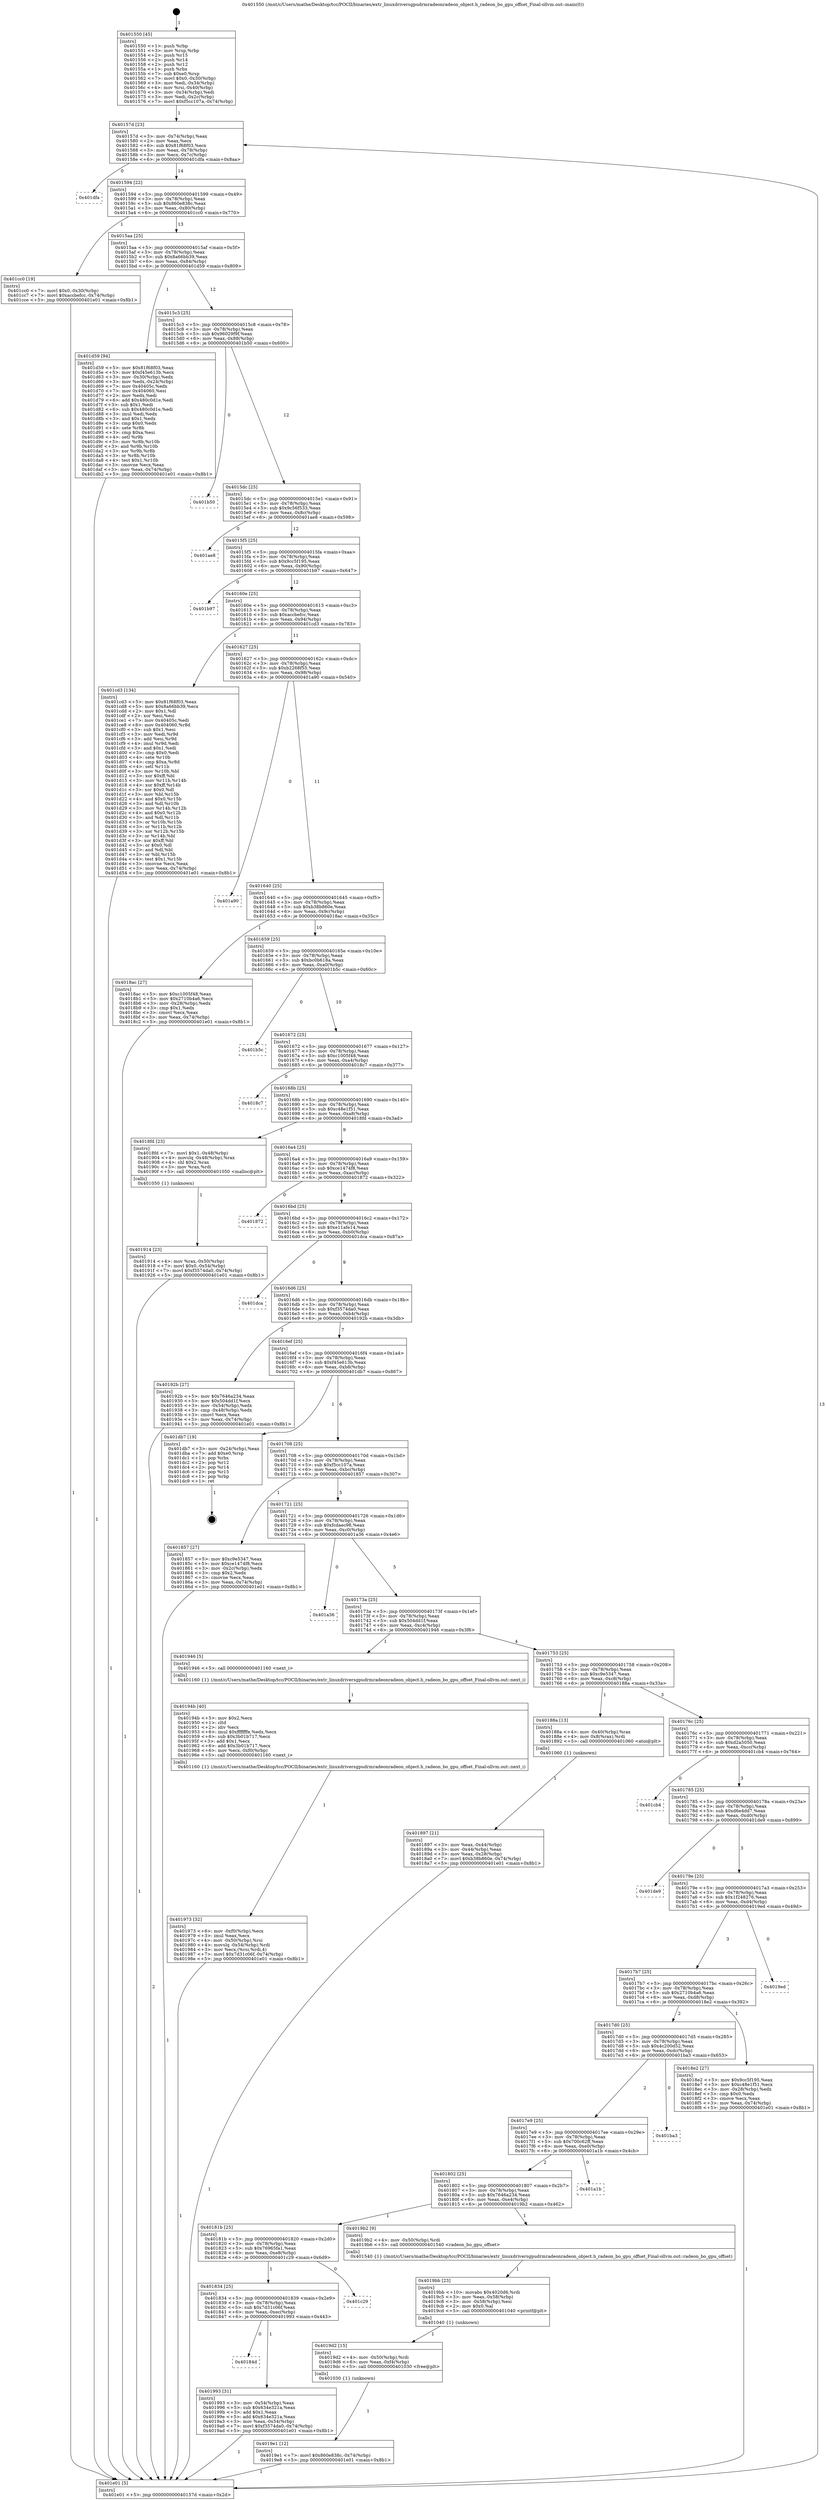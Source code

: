 digraph "0x401550" {
  label = "0x401550 (/mnt/c/Users/mathe/Desktop/tcc/POCII/binaries/extr_linuxdriversgpudrmradeonradeon_object.h_radeon_bo_gpu_offset_Final-ollvm.out::main(0))"
  labelloc = "t"
  node[shape=record]

  Entry [label="",width=0.3,height=0.3,shape=circle,fillcolor=black,style=filled]
  "0x40157d" [label="{
     0x40157d [23]\l
     | [instrs]\l
     &nbsp;&nbsp;0x40157d \<+3\>: mov -0x74(%rbp),%eax\l
     &nbsp;&nbsp;0x401580 \<+2\>: mov %eax,%ecx\l
     &nbsp;&nbsp;0x401582 \<+6\>: sub $0x81f68f03,%ecx\l
     &nbsp;&nbsp;0x401588 \<+3\>: mov %eax,-0x78(%rbp)\l
     &nbsp;&nbsp;0x40158b \<+3\>: mov %ecx,-0x7c(%rbp)\l
     &nbsp;&nbsp;0x40158e \<+6\>: je 0000000000401dfa \<main+0x8aa\>\l
  }"]
  "0x401dfa" [label="{
     0x401dfa\l
  }", style=dashed]
  "0x401594" [label="{
     0x401594 [22]\l
     | [instrs]\l
     &nbsp;&nbsp;0x401594 \<+5\>: jmp 0000000000401599 \<main+0x49\>\l
     &nbsp;&nbsp;0x401599 \<+3\>: mov -0x78(%rbp),%eax\l
     &nbsp;&nbsp;0x40159c \<+5\>: sub $0x860e838c,%eax\l
     &nbsp;&nbsp;0x4015a1 \<+3\>: mov %eax,-0x80(%rbp)\l
     &nbsp;&nbsp;0x4015a4 \<+6\>: je 0000000000401cc0 \<main+0x770\>\l
  }"]
  Exit [label="",width=0.3,height=0.3,shape=circle,fillcolor=black,style=filled,peripheries=2]
  "0x401cc0" [label="{
     0x401cc0 [19]\l
     | [instrs]\l
     &nbsp;&nbsp;0x401cc0 \<+7\>: movl $0x0,-0x30(%rbp)\l
     &nbsp;&nbsp;0x401cc7 \<+7\>: movl $0xaccbefcc,-0x74(%rbp)\l
     &nbsp;&nbsp;0x401cce \<+5\>: jmp 0000000000401e01 \<main+0x8b1\>\l
  }"]
  "0x4015aa" [label="{
     0x4015aa [25]\l
     | [instrs]\l
     &nbsp;&nbsp;0x4015aa \<+5\>: jmp 00000000004015af \<main+0x5f\>\l
     &nbsp;&nbsp;0x4015af \<+3\>: mov -0x78(%rbp),%eax\l
     &nbsp;&nbsp;0x4015b2 \<+5\>: sub $0x8a66bb39,%eax\l
     &nbsp;&nbsp;0x4015b7 \<+6\>: mov %eax,-0x84(%rbp)\l
     &nbsp;&nbsp;0x4015bd \<+6\>: je 0000000000401d59 \<main+0x809\>\l
  }"]
  "0x4019e1" [label="{
     0x4019e1 [12]\l
     | [instrs]\l
     &nbsp;&nbsp;0x4019e1 \<+7\>: movl $0x860e838c,-0x74(%rbp)\l
     &nbsp;&nbsp;0x4019e8 \<+5\>: jmp 0000000000401e01 \<main+0x8b1\>\l
  }"]
  "0x401d59" [label="{
     0x401d59 [94]\l
     | [instrs]\l
     &nbsp;&nbsp;0x401d59 \<+5\>: mov $0x81f68f03,%eax\l
     &nbsp;&nbsp;0x401d5e \<+5\>: mov $0xf45e613b,%ecx\l
     &nbsp;&nbsp;0x401d63 \<+3\>: mov -0x30(%rbp),%edx\l
     &nbsp;&nbsp;0x401d66 \<+3\>: mov %edx,-0x24(%rbp)\l
     &nbsp;&nbsp;0x401d69 \<+7\>: mov 0x40405c,%edx\l
     &nbsp;&nbsp;0x401d70 \<+7\>: mov 0x404060,%esi\l
     &nbsp;&nbsp;0x401d77 \<+2\>: mov %edx,%edi\l
     &nbsp;&nbsp;0x401d79 \<+6\>: add $0x480c0d1e,%edi\l
     &nbsp;&nbsp;0x401d7f \<+3\>: sub $0x1,%edi\l
     &nbsp;&nbsp;0x401d82 \<+6\>: sub $0x480c0d1e,%edi\l
     &nbsp;&nbsp;0x401d88 \<+3\>: imul %edi,%edx\l
     &nbsp;&nbsp;0x401d8b \<+3\>: and $0x1,%edx\l
     &nbsp;&nbsp;0x401d8e \<+3\>: cmp $0x0,%edx\l
     &nbsp;&nbsp;0x401d91 \<+4\>: sete %r8b\l
     &nbsp;&nbsp;0x401d95 \<+3\>: cmp $0xa,%esi\l
     &nbsp;&nbsp;0x401d98 \<+4\>: setl %r9b\l
     &nbsp;&nbsp;0x401d9c \<+3\>: mov %r8b,%r10b\l
     &nbsp;&nbsp;0x401d9f \<+3\>: and %r9b,%r10b\l
     &nbsp;&nbsp;0x401da2 \<+3\>: xor %r9b,%r8b\l
     &nbsp;&nbsp;0x401da5 \<+3\>: or %r8b,%r10b\l
     &nbsp;&nbsp;0x401da8 \<+4\>: test $0x1,%r10b\l
     &nbsp;&nbsp;0x401dac \<+3\>: cmovne %ecx,%eax\l
     &nbsp;&nbsp;0x401daf \<+3\>: mov %eax,-0x74(%rbp)\l
     &nbsp;&nbsp;0x401db2 \<+5\>: jmp 0000000000401e01 \<main+0x8b1\>\l
  }"]
  "0x4015c3" [label="{
     0x4015c3 [25]\l
     | [instrs]\l
     &nbsp;&nbsp;0x4015c3 \<+5\>: jmp 00000000004015c8 \<main+0x78\>\l
     &nbsp;&nbsp;0x4015c8 \<+3\>: mov -0x78(%rbp),%eax\l
     &nbsp;&nbsp;0x4015cb \<+5\>: sub $0x96029f9f,%eax\l
     &nbsp;&nbsp;0x4015d0 \<+6\>: mov %eax,-0x88(%rbp)\l
     &nbsp;&nbsp;0x4015d6 \<+6\>: je 0000000000401b50 \<main+0x600\>\l
  }"]
  "0x4019d2" [label="{
     0x4019d2 [15]\l
     | [instrs]\l
     &nbsp;&nbsp;0x4019d2 \<+4\>: mov -0x50(%rbp),%rdi\l
     &nbsp;&nbsp;0x4019d6 \<+6\>: mov %eax,-0xf4(%rbp)\l
     &nbsp;&nbsp;0x4019dc \<+5\>: call 0000000000401030 \<free@plt\>\l
     | [calls]\l
     &nbsp;&nbsp;0x401030 \{1\} (unknown)\l
  }"]
  "0x401b50" [label="{
     0x401b50\l
  }", style=dashed]
  "0x4015dc" [label="{
     0x4015dc [25]\l
     | [instrs]\l
     &nbsp;&nbsp;0x4015dc \<+5\>: jmp 00000000004015e1 \<main+0x91\>\l
     &nbsp;&nbsp;0x4015e1 \<+3\>: mov -0x78(%rbp),%eax\l
     &nbsp;&nbsp;0x4015e4 \<+5\>: sub $0x9c56f533,%eax\l
     &nbsp;&nbsp;0x4015e9 \<+6\>: mov %eax,-0x8c(%rbp)\l
     &nbsp;&nbsp;0x4015ef \<+6\>: je 0000000000401ae8 \<main+0x598\>\l
  }"]
  "0x4019bb" [label="{
     0x4019bb [23]\l
     | [instrs]\l
     &nbsp;&nbsp;0x4019bb \<+10\>: movabs $0x4020d6,%rdi\l
     &nbsp;&nbsp;0x4019c5 \<+3\>: mov %eax,-0x58(%rbp)\l
     &nbsp;&nbsp;0x4019c8 \<+3\>: mov -0x58(%rbp),%esi\l
     &nbsp;&nbsp;0x4019cb \<+2\>: mov $0x0,%al\l
     &nbsp;&nbsp;0x4019cd \<+5\>: call 0000000000401040 \<printf@plt\>\l
     | [calls]\l
     &nbsp;&nbsp;0x401040 \{1\} (unknown)\l
  }"]
  "0x401ae8" [label="{
     0x401ae8\l
  }", style=dashed]
  "0x4015f5" [label="{
     0x4015f5 [25]\l
     | [instrs]\l
     &nbsp;&nbsp;0x4015f5 \<+5\>: jmp 00000000004015fa \<main+0xaa\>\l
     &nbsp;&nbsp;0x4015fa \<+3\>: mov -0x78(%rbp),%eax\l
     &nbsp;&nbsp;0x4015fd \<+5\>: sub $0x9cc5f195,%eax\l
     &nbsp;&nbsp;0x401602 \<+6\>: mov %eax,-0x90(%rbp)\l
     &nbsp;&nbsp;0x401608 \<+6\>: je 0000000000401b97 \<main+0x647\>\l
  }"]
  "0x40184d" [label="{
     0x40184d\l
  }", style=dashed]
  "0x401b97" [label="{
     0x401b97\l
  }", style=dashed]
  "0x40160e" [label="{
     0x40160e [25]\l
     | [instrs]\l
     &nbsp;&nbsp;0x40160e \<+5\>: jmp 0000000000401613 \<main+0xc3\>\l
     &nbsp;&nbsp;0x401613 \<+3\>: mov -0x78(%rbp),%eax\l
     &nbsp;&nbsp;0x401616 \<+5\>: sub $0xaccbefcc,%eax\l
     &nbsp;&nbsp;0x40161b \<+6\>: mov %eax,-0x94(%rbp)\l
     &nbsp;&nbsp;0x401621 \<+6\>: je 0000000000401cd3 \<main+0x783\>\l
  }"]
  "0x401993" [label="{
     0x401993 [31]\l
     | [instrs]\l
     &nbsp;&nbsp;0x401993 \<+3\>: mov -0x54(%rbp),%eax\l
     &nbsp;&nbsp;0x401996 \<+5\>: sub $0x634e321a,%eax\l
     &nbsp;&nbsp;0x40199b \<+3\>: add $0x1,%eax\l
     &nbsp;&nbsp;0x40199e \<+5\>: add $0x634e321a,%eax\l
     &nbsp;&nbsp;0x4019a3 \<+3\>: mov %eax,-0x54(%rbp)\l
     &nbsp;&nbsp;0x4019a6 \<+7\>: movl $0xf3574da0,-0x74(%rbp)\l
     &nbsp;&nbsp;0x4019ad \<+5\>: jmp 0000000000401e01 \<main+0x8b1\>\l
  }"]
  "0x401cd3" [label="{
     0x401cd3 [134]\l
     | [instrs]\l
     &nbsp;&nbsp;0x401cd3 \<+5\>: mov $0x81f68f03,%eax\l
     &nbsp;&nbsp;0x401cd8 \<+5\>: mov $0x8a66bb39,%ecx\l
     &nbsp;&nbsp;0x401cdd \<+2\>: mov $0x1,%dl\l
     &nbsp;&nbsp;0x401cdf \<+2\>: xor %esi,%esi\l
     &nbsp;&nbsp;0x401ce1 \<+7\>: mov 0x40405c,%edi\l
     &nbsp;&nbsp;0x401ce8 \<+8\>: mov 0x404060,%r8d\l
     &nbsp;&nbsp;0x401cf0 \<+3\>: sub $0x1,%esi\l
     &nbsp;&nbsp;0x401cf3 \<+3\>: mov %edi,%r9d\l
     &nbsp;&nbsp;0x401cf6 \<+3\>: add %esi,%r9d\l
     &nbsp;&nbsp;0x401cf9 \<+4\>: imul %r9d,%edi\l
     &nbsp;&nbsp;0x401cfd \<+3\>: and $0x1,%edi\l
     &nbsp;&nbsp;0x401d00 \<+3\>: cmp $0x0,%edi\l
     &nbsp;&nbsp;0x401d03 \<+4\>: sete %r10b\l
     &nbsp;&nbsp;0x401d07 \<+4\>: cmp $0xa,%r8d\l
     &nbsp;&nbsp;0x401d0b \<+4\>: setl %r11b\l
     &nbsp;&nbsp;0x401d0f \<+3\>: mov %r10b,%bl\l
     &nbsp;&nbsp;0x401d12 \<+3\>: xor $0xff,%bl\l
     &nbsp;&nbsp;0x401d15 \<+3\>: mov %r11b,%r14b\l
     &nbsp;&nbsp;0x401d18 \<+4\>: xor $0xff,%r14b\l
     &nbsp;&nbsp;0x401d1c \<+3\>: xor $0x0,%dl\l
     &nbsp;&nbsp;0x401d1f \<+3\>: mov %bl,%r15b\l
     &nbsp;&nbsp;0x401d22 \<+4\>: and $0x0,%r15b\l
     &nbsp;&nbsp;0x401d26 \<+3\>: and %dl,%r10b\l
     &nbsp;&nbsp;0x401d29 \<+3\>: mov %r14b,%r12b\l
     &nbsp;&nbsp;0x401d2c \<+4\>: and $0x0,%r12b\l
     &nbsp;&nbsp;0x401d30 \<+3\>: and %dl,%r11b\l
     &nbsp;&nbsp;0x401d33 \<+3\>: or %r10b,%r15b\l
     &nbsp;&nbsp;0x401d36 \<+3\>: or %r11b,%r12b\l
     &nbsp;&nbsp;0x401d39 \<+3\>: xor %r12b,%r15b\l
     &nbsp;&nbsp;0x401d3c \<+3\>: or %r14b,%bl\l
     &nbsp;&nbsp;0x401d3f \<+3\>: xor $0xff,%bl\l
     &nbsp;&nbsp;0x401d42 \<+3\>: or $0x0,%dl\l
     &nbsp;&nbsp;0x401d45 \<+2\>: and %dl,%bl\l
     &nbsp;&nbsp;0x401d47 \<+3\>: or %bl,%r15b\l
     &nbsp;&nbsp;0x401d4a \<+4\>: test $0x1,%r15b\l
     &nbsp;&nbsp;0x401d4e \<+3\>: cmovne %ecx,%eax\l
     &nbsp;&nbsp;0x401d51 \<+3\>: mov %eax,-0x74(%rbp)\l
     &nbsp;&nbsp;0x401d54 \<+5\>: jmp 0000000000401e01 \<main+0x8b1\>\l
  }"]
  "0x401627" [label="{
     0x401627 [25]\l
     | [instrs]\l
     &nbsp;&nbsp;0x401627 \<+5\>: jmp 000000000040162c \<main+0xdc\>\l
     &nbsp;&nbsp;0x40162c \<+3\>: mov -0x78(%rbp),%eax\l
     &nbsp;&nbsp;0x40162f \<+5\>: sub $0xb2268f55,%eax\l
     &nbsp;&nbsp;0x401634 \<+6\>: mov %eax,-0x98(%rbp)\l
     &nbsp;&nbsp;0x40163a \<+6\>: je 0000000000401a90 \<main+0x540\>\l
  }"]
  "0x401834" [label="{
     0x401834 [25]\l
     | [instrs]\l
     &nbsp;&nbsp;0x401834 \<+5\>: jmp 0000000000401839 \<main+0x2e9\>\l
     &nbsp;&nbsp;0x401839 \<+3\>: mov -0x78(%rbp),%eax\l
     &nbsp;&nbsp;0x40183c \<+5\>: sub $0x7d31c06f,%eax\l
     &nbsp;&nbsp;0x401841 \<+6\>: mov %eax,-0xec(%rbp)\l
     &nbsp;&nbsp;0x401847 \<+6\>: je 0000000000401993 \<main+0x443\>\l
  }"]
  "0x401a90" [label="{
     0x401a90\l
  }", style=dashed]
  "0x401640" [label="{
     0x401640 [25]\l
     | [instrs]\l
     &nbsp;&nbsp;0x401640 \<+5\>: jmp 0000000000401645 \<main+0xf5\>\l
     &nbsp;&nbsp;0x401645 \<+3\>: mov -0x78(%rbp),%eax\l
     &nbsp;&nbsp;0x401648 \<+5\>: sub $0xb38b860e,%eax\l
     &nbsp;&nbsp;0x40164d \<+6\>: mov %eax,-0x9c(%rbp)\l
     &nbsp;&nbsp;0x401653 \<+6\>: je 00000000004018ac \<main+0x35c\>\l
  }"]
  "0x401c29" [label="{
     0x401c29\l
  }", style=dashed]
  "0x4018ac" [label="{
     0x4018ac [27]\l
     | [instrs]\l
     &nbsp;&nbsp;0x4018ac \<+5\>: mov $0xc1005f48,%eax\l
     &nbsp;&nbsp;0x4018b1 \<+5\>: mov $0x2710b4a6,%ecx\l
     &nbsp;&nbsp;0x4018b6 \<+3\>: mov -0x28(%rbp),%edx\l
     &nbsp;&nbsp;0x4018b9 \<+3\>: cmp $0x1,%edx\l
     &nbsp;&nbsp;0x4018bc \<+3\>: cmovl %ecx,%eax\l
     &nbsp;&nbsp;0x4018bf \<+3\>: mov %eax,-0x74(%rbp)\l
     &nbsp;&nbsp;0x4018c2 \<+5\>: jmp 0000000000401e01 \<main+0x8b1\>\l
  }"]
  "0x401659" [label="{
     0x401659 [25]\l
     | [instrs]\l
     &nbsp;&nbsp;0x401659 \<+5\>: jmp 000000000040165e \<main+0x10e\>\l
     &nbsp;&nbsp;0x40165e \<+3\>: mov -0x78(%rbp),%eax\l
     &nbsp;&nbsp;0x401661 \<+5\>: sub $0xbc0b618a,%eax\l
     &nbsp;&nbsp;0x401666 \<+6\>: mov %eax,-0xa0(%rbp)\l
     &nbsp;&nbsp;0x40166c \<+6\>: je 0000000000401b5c \<main+0x60c\>\l
  }"]
  "0x40181b" [label="{
     0x40181b [25]\l
     | [instrs]\l
     &nbsp;&nbsp;0x40181b \<+5\>: jmp 0000000000401820 \<main+0x2d0\>\l
     &nbsp;&nbsp;0x401820 \<+3\>: mov -0x78(%rbp),%eax\l
     &nbsp;&nbsp;0x401823 \<+5\>: sub $0x76965fa1,%eax\l
     &nbsp;&nbsp;0x401828 \<+6\>: mov %eax,-0xe8(%rbp)\l
     &nbsp;&nbsp;0x40182e \<+6\>: je 0000000000401c29 \<main+0x6d9\>\l
  }"]
  "0x401b5c" [label="{
     0x401b5c\l
  }", style=dashed]
  "0x401672" [label="{
     0x401672 [25]\l
     | [instrs]\l
     &nbsp;&nbsp;0x401672 \<+5\>: jmp 0000000000401677 \<main+0x127\>\l
     &nbsp;&nbsp;0x401677 \<+3\>: mov -0x78(%rbp),%eax\l
     &nbsp;&nbsp;0x40167a \<+5\>: sub $0xc1005f48,%eax\l
     &nbsp;&nbsp;0x40167f \<+6\>: mov %eax,-0xa4(%rbp)\l
     &nbsp;&nbsp;0x401685 \<+6\>: je 00000000004018c7 \<main+0x377\>\l
  }"]
  "0x4019b2" [label="{
     0x4019b2 [9]\l
     | [instrs]\l
     &nbsp;&nbsp;0x4019b2 \<+4\>: mov -0x50(%rbp),%rdi\l
     &nbsp;&nbsp;0x4019b6 \<+5\>: call 0000000000401540 \<radeon_bo_gpu_offset\>\l
     | [calls]\l
     &nbsp;&nbsp;0x401540 \{1\} (/mnt/c/Users/mathe/Desktop/tcc/POCII/binaries/extr_linuxdriversgpudrmradeonradeon_object.h_radeon_bo_gpu_offset_Final-ollvm.out::radeon_bo_gpu_offset)\l
  }"]
  "0x4018c7" [label="{
     0x4018c7\l
  }", style=dashed]
  "0x40168b" [label="{
     0x40168b [25]\l
     | [instrs]\l
     &nbsp;&nbsp;0x40168b \<+5\>: jmp 0000000000401690 \<main+0x140\>\l
     &nbsp;&nbsp;0x401690 \<+3\>: mov -0x78(%rbp),%eax\l
     &nbsp;&nbsp;0x401693 \<+5\>: sub $0xc48e1f51,%eax\l
     &nbsp;&nbsp;0x401698 \<+6\>: mov %eax,-0xa8(%rbp)\l
     &nbsp;&nbsp;0x40169e \<+6\>: je 00000000004018fd \<main+0x3ad\>\l
  }"]
  "0x401802" [label="{
     0x401802 [25]\l
     | [instrs]\l
     &nbsp;&nbsp;0x401802 \<+5\>: jmp 0000000000401807 \<main+0x2b7\>\l
     &nbsp;&nbsp;0x401807 \<+3\>: mov -0x78(%rbp),%eax\l
     &nbsp;&nbsp;0x40180a \<+5\>: sub $0x7646a234,%eax\l
     &nbsp;&nbsp;0x40180f \<+6\>: mov %eax,-0xe4(%rbp)\l
     &nbsp;&nbsp;0x401815 \<+6\>: je 00000000004019b2 \<main+0x462\>\l
  }"]
  "0x4018fd" [label="{
     0x4018fd [23]\l
     | [instrs]\l
     &nbsp;&nbsp;0x4018fd \<+7\>: movl $0x1,-0x48(%rbp)\l
     &nbsp;&nbsp;0x401904 \<+4\>: movslq -0x48(%rbp),%rax\l
     &nbsp;&nbsp;0x401908 \<+4\>: shl $0x2,%rax\l
     &nbsp;&nbsp;0x40190c \<+3\>: mov %rax,%rdi\l
     &nbsp;&nbsp;0x40190f \<+5\>: call 0000000000401050 \<malloc@plt\>\l
     | [calls]\l
     &nbsp;&nbsp;0x401050 \{1\} (unknown)\l
  }"]
  "0x4016a4" [label="{
     0x4016a4 [25]\l
     | [instrs]\l
     &nbsp;&nbsp;0x4016a4 \<+5\>: jmp 00000000004016a9 \<main+0x159\>\l
     &nbsp;&nbsp;0x4016a9 \<+3\>: mov -0x78(%rbp),%eax\l
     &nbsp;&nbsp;0x4016ac \<+5\>: sub $0xce1474f8,%eax\l
     &nbsp;&nbsp;0x4016b1 \<+6\>: mov %eax,-0xac(%rbp)\l
     &nbsp;&nbsp;0x4016b7 \<+6\>: je 0000000000401872 \<main+0x322\>\l
  }"]
  "0x401a1b" [label="{
     0x401a1b\l
  }", style=dashed]
  "0x401872" [label="{
     0x401872\l
  }", style=dashed]
  "0x4016bd" [label="{
     0x4016bd [25]\l
     | [instrs]\l
     &nbsp;&nbsp;0x4016bd \<+5\>: jmp 00000000004016c2 \<main+0x172\>\l
     &nbsp;&nbsp;0x4016c2 \<+3\>: mov -0x78(%rbp),%eax\l
     &nbsp;&nbsp;0x4016c5 \<+5\>: sub $0xe11afe14,%eax\l
     &nbsp;&nbsp;0x4016ca \<+6\>: mov %eax,-0xb0(%rbp)\l
     &nbsp;&nbsp;0x4016d0 \<+6\>: je 0000000000401dca \<main+0x87a\>\l
  }"]
  "0x4017e9" [label="{
     0x4017e9 [25]\l
     | [instrs]\l
     &nbsp;&nbsp;0x4017e9 \<+5\>: jmp 00000000004017ee \<main+0x29e\>\l
     &nbsp;&nbsp;0x4017ee \<+3\>: mov -0x78(%rbp),%eax\l
     &nbsp;&nbsp;0x4017f1 \<+5\>: sub $0x700c62ff,%eax\l
     &nbsp;&nbsp;0x4017f6 \<+6\>: mov %eax,-0xe0(%rbp)\l
     &nbsp;&nbsp;0x4017fc \<+6\>: je 0000000000401a1b \<main+0x4cb\>\l
  }"]
  "0x401dca" [label="{
     0x401dca\l
  }", style=dashed]
  "0x4016d6" [label="{
     0x4016d6 [25]\l
     | [instrs]\l
     &nbsp;&nbsp;0x4016d6 \<+5\>: jmp 00000000004016db \<main+0x18b\>\l
     &nbsp;&nbsp;0x4016db \<+3\>: mov -0x78(%rbp),%eax\l
     &nbsp;&nbsp;0x4016de \<+5\>: sub $0xf3574da0,%eax\l
     &nbsp;&nbsp;0x4016e3 \<+6\>: mov %eax,-0xb4(%rbp)\l
     &nbsp;&nbsp;0x4016e9 \<+6\>: je 000000000040192b \<main+0x3db\>\l
  }"]
  "0x401ba3" [label="{
     0x401ba3\l
  }", style=dashed]
  "0x40192b" [label="{
     0x40192b [27]\l
     | [instrs]\l
     &nbsp;&nbsp;0x40192b \<+5\>: mov $0x7646a234,%eax\l
     &nbsp;&nbsp;0x401930 \<+5\>: mov $0x504dd1f,%ecx\l
     &nbsp;&nbsp;0x401935 \<+3\>: mov -0x54(%rbp),%edx\l
     &nbsp;&nbsp;0x401938 \<+3\>: cmp -0x48(%rbp),%edx\l
     &nbsp;&nbsp;0x40193b \<+3\>: cmovl %ecx,%eax\l
     &nbsp;&nbsp;0x40193e \<+3\>: mov %eax,-0x74(%rbp)\l
     &nbsp;&nbsp;0x401941 \<+5\>: jmp 0000000000401e01 \<main+0x8b1\>\l
  }"]
  "0x4016ef" [label="{
     0x4016ef [25]\l
     | [instrs]\l
     &nbsp;&nbsp;0x4016ef \<+5\>: jmp 00000000004016f4 \<main+0x1a4\>\l
     &nbsp;&nbsp;0x4016f4 \<+3\>: mov -0x78(%rbp),%eax\l
     &nbsp;&nbsp;0x4016f7 \<+5\>: sub $0xf45e613b,%eax\l
     &nbsp;&nbsp;0x4016fc \<+6\>: mov %eax,-0xb8(%rbp)\l
     &nbsp;&nbsp;0x401702 \<+6\>: je 0000000000401db7 \<main+0x867\>\l
  }"]
  "0x401973" [label="{
     0x401973 [32]\l
     | [instrs]\l
     &nbsp;&nbsp;0x401973 \<+6\>: mov -0xf0(%rbp),%ecx\l
     &nbsp;&nbsp;0x401979 \<+3\>: imul %eax,%ecx\l
     &nbsp;&nbsp;0x40197c \<+4\>: mov -0x50(%rbp),%rsi\l
     &nbsp;&nbsp;0x401980 \<+4\>: movslq -0x54(%rbp),%rdi\l
     &nbsp;&nbsp;0x401984 \<+3\>: mov %ecx,(%rsi,%rdi,4)\l
     &nbsp;&nbsp;0x401987 \<+7\>: movl $0x7d31c06f,-0x74(%rbp)\l
     &nbsp;&nbsp;0x40198e \<+5\>: jmp 0000000000401e01 \<main+0x8b1\>\l
  }"]
  "0x401db7" [label="{
     0x401db7 [19]\l
     | [instrs]\l
     &nbsp;&nbsp;0x401db7 \<+3\>: mov -0x24(%rbp),%eax\l
     &nbsp;&nbsp;0x401dba \<+7\>: add $0xe0,%rsp\l
     &nbsp;&nbsp;0x401dc1 \<+1\>: pop %rbx\l
     &nbsp;&nbsp;0x401dc2 \<+2\>: pop %r12\l
     &nbsp;&nbsp;0x401dc4 \<+2\>: pop %r14\l
     &nbsp;&nbsp;0x401dc6 \<+2\>: pop %r15\l
     &nbsp;&nbsp;0x401dc8 \<+1\>: pop %rbp\l
     &nbsp;&nbsp;0x401dc9 \<+1\>: ret\l
  }"]
  "0x401708" [label="{
     0x401708 [25]\l
     | [instrs]\l
     &nbsp;&nbsp;0x401708 \<+5\>: jmp 000000000040170d \<main+0x1bd\>\l
     &nbsp;&nbsp;0x40170d \<+3\>: mov -0x78(%rbp),%eax\l
     &nbsp;&nbsp;0x401710 \<+5\>: sub $0xf5cc107a,%eax\l
     &nbsp;&nbsp;0x401715 \<+6\>: mov %eax,-0xbc(%rbp)\l
     &nbsp;&nbsp;0x40171b \<+6\>: je 0000000000401857 \<main+0x307\>\l
  }"]
  "0x40194b" [label="{
     0x40194b [40]\l
     | [instrs]\l
     &nbsp;&nbsp;0x40194b \<+5\>: mov $0x2,%ecx\l
     &nbsp;&nbsp;0x401950 \<+1\>: cltd\l
     &nbsp;&nbsp;0x401951 \<+2\>: idiv %ecx\l
     &nbsp;&nbsp;0x401953 \<+6\>: imul $0xfffffffe,%edx,%ecx\l
     &nbsp;&nbsp;0x401959 \<+6\>: sub $0x3b01b717,%ecx\l
     &nbsp;&nbsp;0x40195f \<+3\>: add $0x1,%ecx\l
     &nbsp;&nbsp;0x401962 \<+6\>: add $0x3b01b717,%ecx\l
     &nbsp;&nbsp;0x401968 \<+6\>: mov %ecx,-0xf0(%rbp)\l
     &nbsp;&nbsp;0x40196e \<+5\>: call 0000000000401160 \<next_i\>\l
     | [calls]\l
     &nbsp;&nbsp;0x401160 \{1\} (/mnt/c/Users/mathe/Desktop/tcc/POCII/binaries/extr_linuxdriversgpudrmradeonradeon_object.h_radeon_bo_gpu_offset_Final-ollvm.out::next_i)\l
  }"]
  "0x401857" [label="{
     0x401857 [27]\l
     | [instrs]\l
     &nbsp;&nbsp;0x401857 \<+5\>: mov $0xc9e5347,%eax\l
     &nbsp;&nbsp;0x40185c \<+5\>: mov $0xce1474f8,%ecx\l
     &nbsp;&nbsp;0x401861 \<+3\>: mov -0x2c(%rbp),%edx\l
     &nbsp;&nbsp;0x401864 \<+3\>: cmp $0x2,%edx\l
     &nbsp;&nbsp;0x401867 \<+3\>: cmovne %ecx,%eax\l
     &nbsp;&nbsp;0x40186a \<+3\>: mov %eax,-0x74(%rbp)\l
     &nbsp;&nbsp;0x40186d \<+5\>: jmp 0000000000401e01 \<main+0x8b1\>\l
  }"]
  "0x401721" [label="{
     0x401721 [25]\l
     | [instrs]\l
     &nbsp;&nbsp;0x401721 \<+5\>: jmp 0000000000401726 \<main+0x1d6\>\l
     &nbsp;&nbsp;0x401726 \<+3\>: mov -0x78(%rbp),%eax\l
     &nbsp;&nbsp;0x401729 \<+5\>: sub $0xfcdaec98,%eax\l
     &nbsp;&nbsp;0x40172e \<+6\>: mov %eax,-0xc0(%rbp)\l
     &nbsp;&nbsp;0x401734 \<+6\>: je 0000000000401a36 \<main+0x4e6\>\l
  }"]
  "0x401e01" [label="{
     0x401e01 [5]\l
     | [instrs]\l
     &nbsp;&nbsp;0x401e01 \<+5\>: jmp 000000000040157d \<main+0x2d\>\l
  }"]
  "0x401550" [label="{
     0x401550 [45]\l
     | [instrs]\l
     &nbsp;&nbsp;0x401550 \<+1\>: push %rbp\l
     &nbsp;&nbsp;0x401551 \<+3\>: mov %rsp,%rbp\l
     &nbsp;&nbsp;0x401554 \<+2\>: push %r15\l
     &nbsp;&nbsp;0x401556 \<+2\>: push %r14\l
     &nbsp;&nbsp;0x401558 \<+2\>: push %r12\l
     &nbsp;&nbsp;0x40155a \<+1\>: push %rbx\l
     &nbsp;&nbsp;0x40155b \<+7\>: sub $0xe0,%rsp\l
     &nbsp;&nbsp;0x401562 \<+7\>: movl $0x0,-0x30(%rbp)\l
     &nbsp;&nbsp;0x401569 \<+3\>: mov %edi,-0x34(%rbp)\l
     &nbsp;&nbsp;0x40156c \<+4\>: mov %rsi,-0x40(%rbp)\l
     &nbsp;&nbsp;0x401570 \<+3\>: mov -0x34(%rbp),%edi\l
     &nbsp;&nbsp;0x401573 \<+3\>: mov %edi,-0x2c(%rbp)\l
     &nbsp;&nbsp;0x401576 \<+7\>: movl $0xf5cc107a,-0x74(%rbp)\l
  }"]
  "0x401914" [label="{
     0x401914 [23]\l
     | [instrs]\l
     &nbsp;&nbsp;0x401914 \<+4\>: mov %rax,-0x50(%rbp)\l
     &nbsp;&nbsp;0x401918 \<+7\>: movl $0x0,-0x54(%rbp)\l
     &nbsp;&nbsp;0x40191f \<+7\>: movl $0xf3574da0,-0x74(%rbp)\l
     &nbsp;&nbsp;0x401926 \<+5\>: jmp 0000000000401e01 \<main+0x8b1\>\l
  }"]
  "0x401a36" [label="{
     0x401a36\l
  }", style=dashed]
  "0x40173a" [label="{
     0x40173a [25]\l
     | [instrs]\l
     &nbsp;&nbsp;0x40173a \<+5\>: jmp 000000000040173f \<main+0x1ef\>\l
     &nbsp;&nbsp;0x40173f \<+3\>: mov -0x78(%rbp),%eax\l
     &nbsp;&nbsp;0x401742 \<+5\>: sub $0x504dd1f,%eax\l
     &nbsp;&nbsp;0x401747 \<+6\>: mov %eax,-0xc4(%rbp)\l
     &nbsp;&nbsp;0x40174d \<+6\>: je 0000000000401946 \<main+0x3f6\>\l
  }"]
  "0x4017d0" [label="{
     0x4017d0 [25]\l
     | [instrs]\l
     &nbsp;&nbsp;0x4017d0 \<+5\>: jmp 00000000004017d5 \<main+0x285\>\l
     &nbsp;&nbsp;0x4017d5 \<+3\>: mov -0x78(%rbp),%eax\l
     &nbsp;&nbsp;0x4017d8 \<+5\>: sub $0x4c200d52,%eax\l
     &nbsp;&nbsp;0x4017dd \<+6\>: mov %eax,-0xdc(%rbp)\l
     &nbsp;&nbsp;0x4017e3 \<+6\>: je 0000000000401ba3 \<main+0x653\>\l
  }"]
  "0x401946" [label="{
     0x401946 [5]\l
     | [instrs]\l
     &nbsp;&nbsp;0x401946 \<+5\>: call 0000000000401160 \<next_i\>\l
     | [calls]\l
     &nbsp;&nbsp;0x401160 \{1\} (/mnt/c/Users/mathe/Desktop/tcc/POCII/binaries/extr_linuxdriversgpudrmradeonradeon_object.h_radeon_bo_gpu_offset_Final-ollvm.out::next_i)\l
  }"]
  "0x401753" [label="{
     0x401753 [25]\l
     | [instrs]\l
     &nbsp;&nbsp;0x401753 \<+5\>: jmp 0000000000401758 \<main+0x208\>\l
     &nbsp;&nbsp;0x401758 \<+3\>: mov -0x78(%rbp),%eax\l
     &nbsp;&nbsp;0x40175b \<+5\>: sub $0xc9e5347,%eax\l
     &nbsp;&nbsp;0x401760 \<+6\>: mov %eax,-0xc8(%rbp)\l
     &nbsp;&nbsp;0x401766 \<+6\>: je 000000000040188a \<main+0x33a\>\l
  }"]
  "0x4018e2" [label="{
     0x4018e2 [27]\l
     | [instrs]\l
     &nbsp;&nbsp;0x4018e2 \<+5\>: mov $0x9cc5f195,%eax\l
     &nbsp;&nbsp;0x4018e7 \<+5\>: mov $0xc48e1f51,%ecx\l
     &nbsp;&nbsp;0x4018ec \<+3\>: mov -0x28(%rbp),%edx\l
     &nbsp;&nbsp;0x4018ef \<+3\>: cmp $0x0,%edx\l
     &nbsp;&nbsp;0x4018f2 \<+3\>: cmove %ecx,%eax\l
     &nbsp;&nbsp;0x4018f5 \<+3\>: mov %eax,-0x74(%rbp)\l
     &nbsp;&nbsp;0x4018f8 \<+5\>: jmp 0000000000401e01 \<main+0x8b1\>\l
  }"]
  "0x40188a" [label="{
     0x40188a [13]\l
     | [instrs]\l
     &nbsp;&nbsp;0x40188a \<+4\>: mov -0x40(%rbp),%rax\l
     &nbsp;&nbsp;0x40188e \<+4\>: mov 0x8(%rax),%rdi\l
     &nbsp;&nbsp;0x401892 \<+5\>: call 0000000000401060 \<atoi@plt\>\l
     | [calls]\l
     &nbsp;&nbsp;0x401060 \{1\} (unknown)\l
  }"]
  "0x40176c" [label="{
     0x40176c [25]\l
     | [instrs]\l
     &nbsp;&nbsp;0x40176c \<+5\>: jmp 0000000000401771 \<main+0x221\>\l
     &nbsp;&nbsp;0x401771 \<+3\>: mov -0x78(%rbp),%eax\l
     &nbsp;&nbsp;0x401774 \<+5\>: sub $0xd2a5050,%eax\l
     &nbsp;&nbsp;0x401779 \<+6\>: mov %eax,-0xcc(%rbp)\l
     &nbsp;&nbsp;0x40177f \<+6\>: je 0000000000401cb4 \<main+0x764\>\l
  }"]
  "0x401897" [label="{
     0x401897 [21]\l
     | [instrs]\l
     &nbsp;&nbsp;0x401897 \<+3\>: mov %eax,-0x44(%rbp)\l
     &nbsp;&nbsp;0x40189a \<+3\>: mov -0x44(%rbp),%eax\l
     &nbsp;&nbsp;0x40189d \<+3\>: mov %eax,-0x28(%rbp)\l
     &nbsp;&nbsp;0x4018a0 \<+7\>: movl $0xb38b860e,-0x74(%rbp)\l
     &nbsp;&nbsp;0x4018a7 \<+5\>: jmp 0000000000401e01 \<main+0x8b1\>\l
  }"]
  "0x4017b7" [label="{
     0x4017b7 [25]\l
     | [instrs]\l
     &nbsp;&nbsp;0x4017b7 \<+5\>: jmp 00000000004017bc \<main+0x26c\>\l
     &nbsp;&nbsp;0x4017bc \<+3\>: mov -0x78(%rbp),%eax\l
     &nbsp;&nbsp;0x4017bf \<+5\>: sub $0x2710b4a6,%eax\l
     &nbsp;&nbsp;0x4017c4 \<+6\>: mov %eax,-0xd8(%rbp)\l
     &nbsp;&nbsp;0x4017ca \<+6\>: je 00000000004018e2 \<main+0x392\>\l
  }"]
  "0x401cb4" [label="{
     0x401cb4\l
  }", style=dashed]
  "0x401785" [label="{
     0x401785 [25]\l
     | [instrs]\l
     &nbsp;&nbsp;0x401785 \<+5\>: jmp 000000000040178a \<main+0x23a\>\l
     &nbsp;&nbsp;0x40178a \<+3\>: mov -0x78(%rbp),%eax\l
     &nbsp;&nbsp;0x40178d \<+5\>: sub $0xd6e4dd7,%eax\l
     &nbsp;&nbsp;0x401792 \<+6\>: mov %eax,-0xd0(%rbp)\l
     &nbsp;&nbsp;0x401798 \<+6\>: je 0000000000401de9 \<main+0x899\>\l
  }"]
  "0x4019ed" [label="{
     0x4019ed\l
  }", style=dashed]
  "0x401de9" [label="{
     0x401de9\l
  }", style=dashed]
  "0x40179e" [label="{
     0x40179e [25]\l
     | [instrs]\l
     &nbsp;&nbsp;0x40179e \<+5\>: jmp 00000000004017a3 \<main+0x253\>\l
     &nbsp;&nbsp;0x4017a3 \<+3\>: mov -0x78(%rbp),%eax\l
     &nbsp;&nbsp;0x4017a6 \<+5\>: sub $0x1f248276,%eax\l
     &nbsp;&nbsp;0x4017ab \<+6\>: mov %eax,-0xd4(%rbp)\l
     &nbsp;&nbsp;0x4017b1 \<+6\>: je 00000000004019ed \<main+0x49d\>\l
  }"]
  Entry -> "0x401550" [label=" 1"]
  "0x40157d" -> "0x401dfa" [label=" 0"]
  "0x40157d" -> "0x401594" [label=" 14"]
  "0x401db7" -> Exit [label=" 1"]
  "0x401594" -> "0x401cc0" [label=" 1"]
  "0x401594" -> "0x4015aa" [label=" 13"]
  "0x401d59" -> "0x401e01" [label=" 1"]
  "0x4015aa" -> "0x401d59" [label=" 1"]
  "0x4015aa" -> "0x4015c3" [label=" 12"]
  "0x401cd3" -> "0x401e01" [label=" 1"]
  "0x4015c3" -> "0x401b50" [label=" 0"]
  "0x4015c3" -> "0x4015dc" [label=" 12"]
  "0x401cc0" -> "0x401e01" [label=" 1"]
  "0x4015dc" -> "0x401ae8" [label=" 0"]
  "0x4015dc" -> "0x4015f5" [label=" 12"]
  "0x4019e1" -> "0x401e01" [label=" 1"]
  "0x4015f5" -> "0x401b97" [label=" 0"]
  "0x4015f5" -> "0x40160e" [label=" 12"]
  "0x4019d2" -> "0x4019e1" [label=" 1"]
  "0x40160e" -> "0x401cd3" [label=" 1"]
  "0x40160e" -> "0x401627" [label=" 11"]
  "0x4019bb" -> "0x4019d2" [label=" 1"]
  "0x401627" -> "0x401a90" [label=" 0"]
  "0x401627" -> "0x401640" [label=" 11"]
  "0x401993" -> "0x401e01" [label=" 1"]
  "0x401640" -> "0x4018ac" [label=" 1"]
  "0x401640" -> "0x401659" [label=" 10"]
  "0x401834" -> "0x40184d" [label=" 0"]
  "0x401659" -> "0x401b5c" [label=" 0"]
  "0x401659" -> "0x401672" [label=" 10"]
  "0x4019b2" -> "0x4019bb" [label=" 1"]
  "0x401672" -> "0x4018c7" [label=" 0"]
  "0x401672" -> "0x40168b" [label=" 10"]
  "0x40181b" -> "0x401834" [label=" 1"]
  "0x40168b" -> "0x4018fd" [label=" 1"]
  "0x40168b" -> "0x4016a4" [label=" 9"]
  "0x401834" -> "0x401993" [label=" 1"]
  "0x4016a4" -> "0x401872" [label=" 0"]
  "0x4016a4" -> "0x4016bd" [label=" 9"]
  "0x401802" -> "0x40181b" [label=" 1"]
  "0x4016bd" -> "0x401dca" [label=" 0"]
  "0x4016bd" -> "0x4016d6" [label=" 9"]
  "0x40181b" -> "0x401c29" [label=" 0"]
  "0x4016d6" -> "0x40192b" [label=" 2"]
  "0x4016d6" -> "0x4016ef" [label=" 7"]
  "0x4017e9" -> "0x401802" [label=" 2"]
  "0x4016ef" -> "0x401db7" [label=" 1"]
  "0x4016ef" -> "0x401708" [label=" 6"]
  "0x401802" -> "0x4019b2" [label=" 1"]
  "0x401708" -> "0x401857" [label=" 1"]
  "0x401708" -> "0x401721" [label=" 5"]
  "0x401857" -> "0x401e01" [label=" 1"]
  "0x401550" -> "0x40157d" [label=" 1"]
  "0x401e01" -> "0x40157d" [label=" 13"]
  "0x4017d0" -> "0x4017e9" [label=" 2"]
  "0x401721" -> "0x401a36" [label=" 0"]
  "0x401721" -> "0x40173a" [label=" 5"]
  "0x4017d0" -> "0x401ba3" [label=" 0"]
  "0x40173a" -> "0x401946" [label=" 1"]
  "0x40173a" -> "0x401753" [label=" 4"]
  "0x4017e9" -> "0x401a1b" [label=" 0"]
  "0x401753" -> "0x40188a" [label=" 1"]
  "0x401753" -> "0x40176c" [label=" 3"]
  "0x40188a" -> "0x401897" [label=" 1"]
  "0x401897" -> "0x401e01" [label=" 1"]
  "0x4018ac" -> "0x401e01" [label=" 1"]
  "0x401973" -> "0x401e01" [label=" 1"]
  "0x40176c" -> "0x401cb4" [label=" 0"]
  "0x40176c" -> "0x401785" [label=" 3"]
  "0x401946" -> "0x40194b" [label=" 1"]
  "0x401785" -> "0x401de9" [label=" 0"]
  "0x401785" -> "0x40179e" [label=" 3"]
  "0x40192b" -> "0x401e01" [label=" 2"]
  "0x40179e" -> "0x4019ed" [label=" 0"]
  "0x40179e" -> "0x4017b7" [label=" 3"]
  "0x40194b" -> "0x401973" [label=" 1"]
  "0x4017b7" -> "0x4018e2" [label=" 1"]
  "0x4017b7" -> "0x4017d0" [label=" 2"]
  "0x4018e2" -> "0x401e01" [label=" 1"]
  "0x4018fd" -> "0x401914" [label=" 1"]
  "0x401914" -> "0x401e01" [label=" 1"]
}
